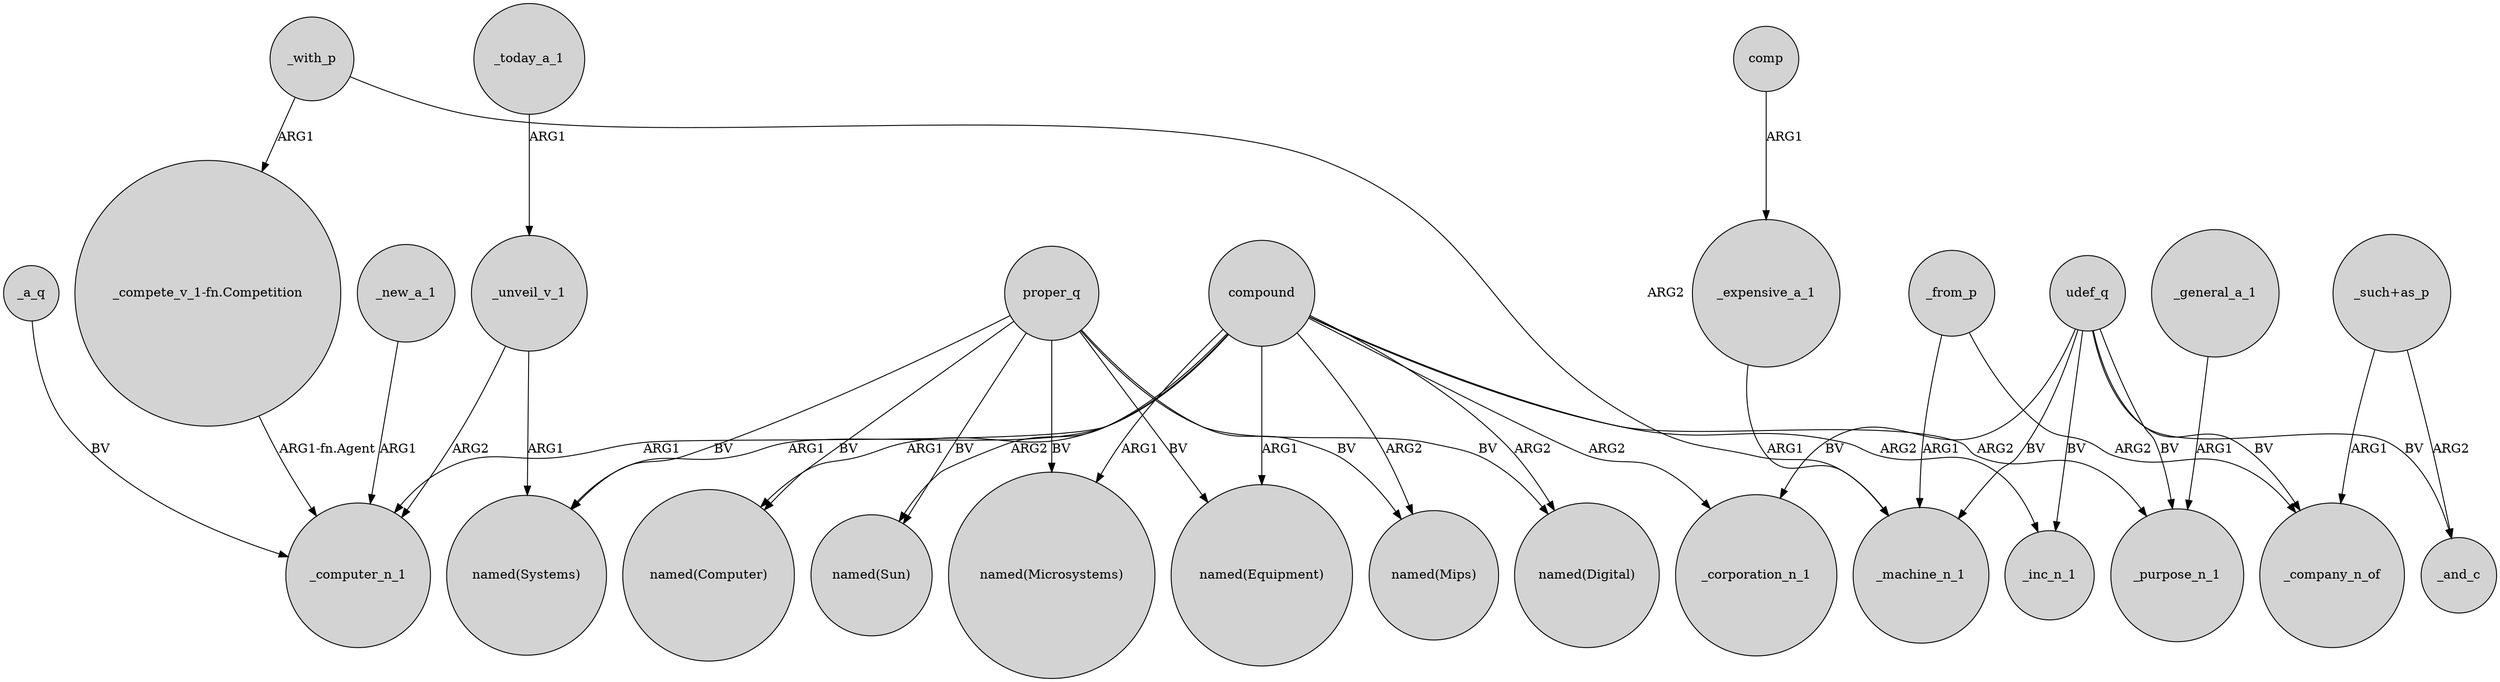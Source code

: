 digraph {
	node [shape=circle style=filled]
	_a_q -> _computer_n_1 [label=BV]
	udef_q -> _machine_n_1 [label=BV]
	_expensive_a_1 -> _machine_n_1 [label=ARG1]
	udef_q -> _inc_n_1 [label=BV]
	_general_a_1 -> _purpose_n_1 [label=ARG1]
	"_compete_v_1-fn.Competition" -> _computer_n_1 [label="ARG1-fn.Agent"]
	compound -> "named(Equipment)" [label=ARG1]
	proper_q -> "named(Microsystems)" [label=BV]
	compound -> _corporation_n_1 [label=ARG2]
	_with_p -> _machine_n_1 [label=ARG2]
	udef_q -> _purpose_n_1 [label=BV]
	comp -> _expensive_a_1 [label=ARG1]
	proper_q -> "named(Equipment)" [label=BV]
	compound -> "named(Computer)" [label=ARG1]
	compound -> "named(Digital)" [label=ARG2]
	udef_q -> _corporation_n_1 [label=BV]
	compound -> "named(Sun)" [label=ARG2]
	"_such+as_p" -> _and_c [label=ARG2]
	compound -> "named(Systems)" [label=ARG1]
	compound -> _computer_n_1 [label=ARG1]
	proper_q -> "named(Digital)" [label=BV]
	proper_q -> "named(Sun)" [label=BV]
	proper_q -> "named(Systems)" [label=BV]
	"_such+as_p" -> _company_n_of [label=ARG1]
	proper_q -> "named(Computer)" [label=BV]
	_from_p -> _company_n_of [label=ARG2]
	_unveil_v_1 -> _computer_n_1 [label=ARG2]
	_from_p -> _machine_n_1 [label=ARG1]
	_unveil_v_1 -> "named(Systems)" [label=ARG1]
	_today_a_1 -> _unveil_v_1 [label=ARG1]
	proper_q -> "named(Mips)" [label=BV]
	udef_q -> _company_n_of [label=BV]
	udef_q -> _and_c [label=BV]
	compound -> _inc_n_1 [label=ARG2]
	_with_p -> "_compete_v_1-fn.Competition" [label=ARG1]
	compound -> "named(Mips)" [label=ARG2]
	compound -> _purpose_n_1 [label=ARG2]
	_new_a_1 -> _computer_n_1 [label=ARG1]
	compound -> "named(Microsystems)" [label=ARG1]
}
